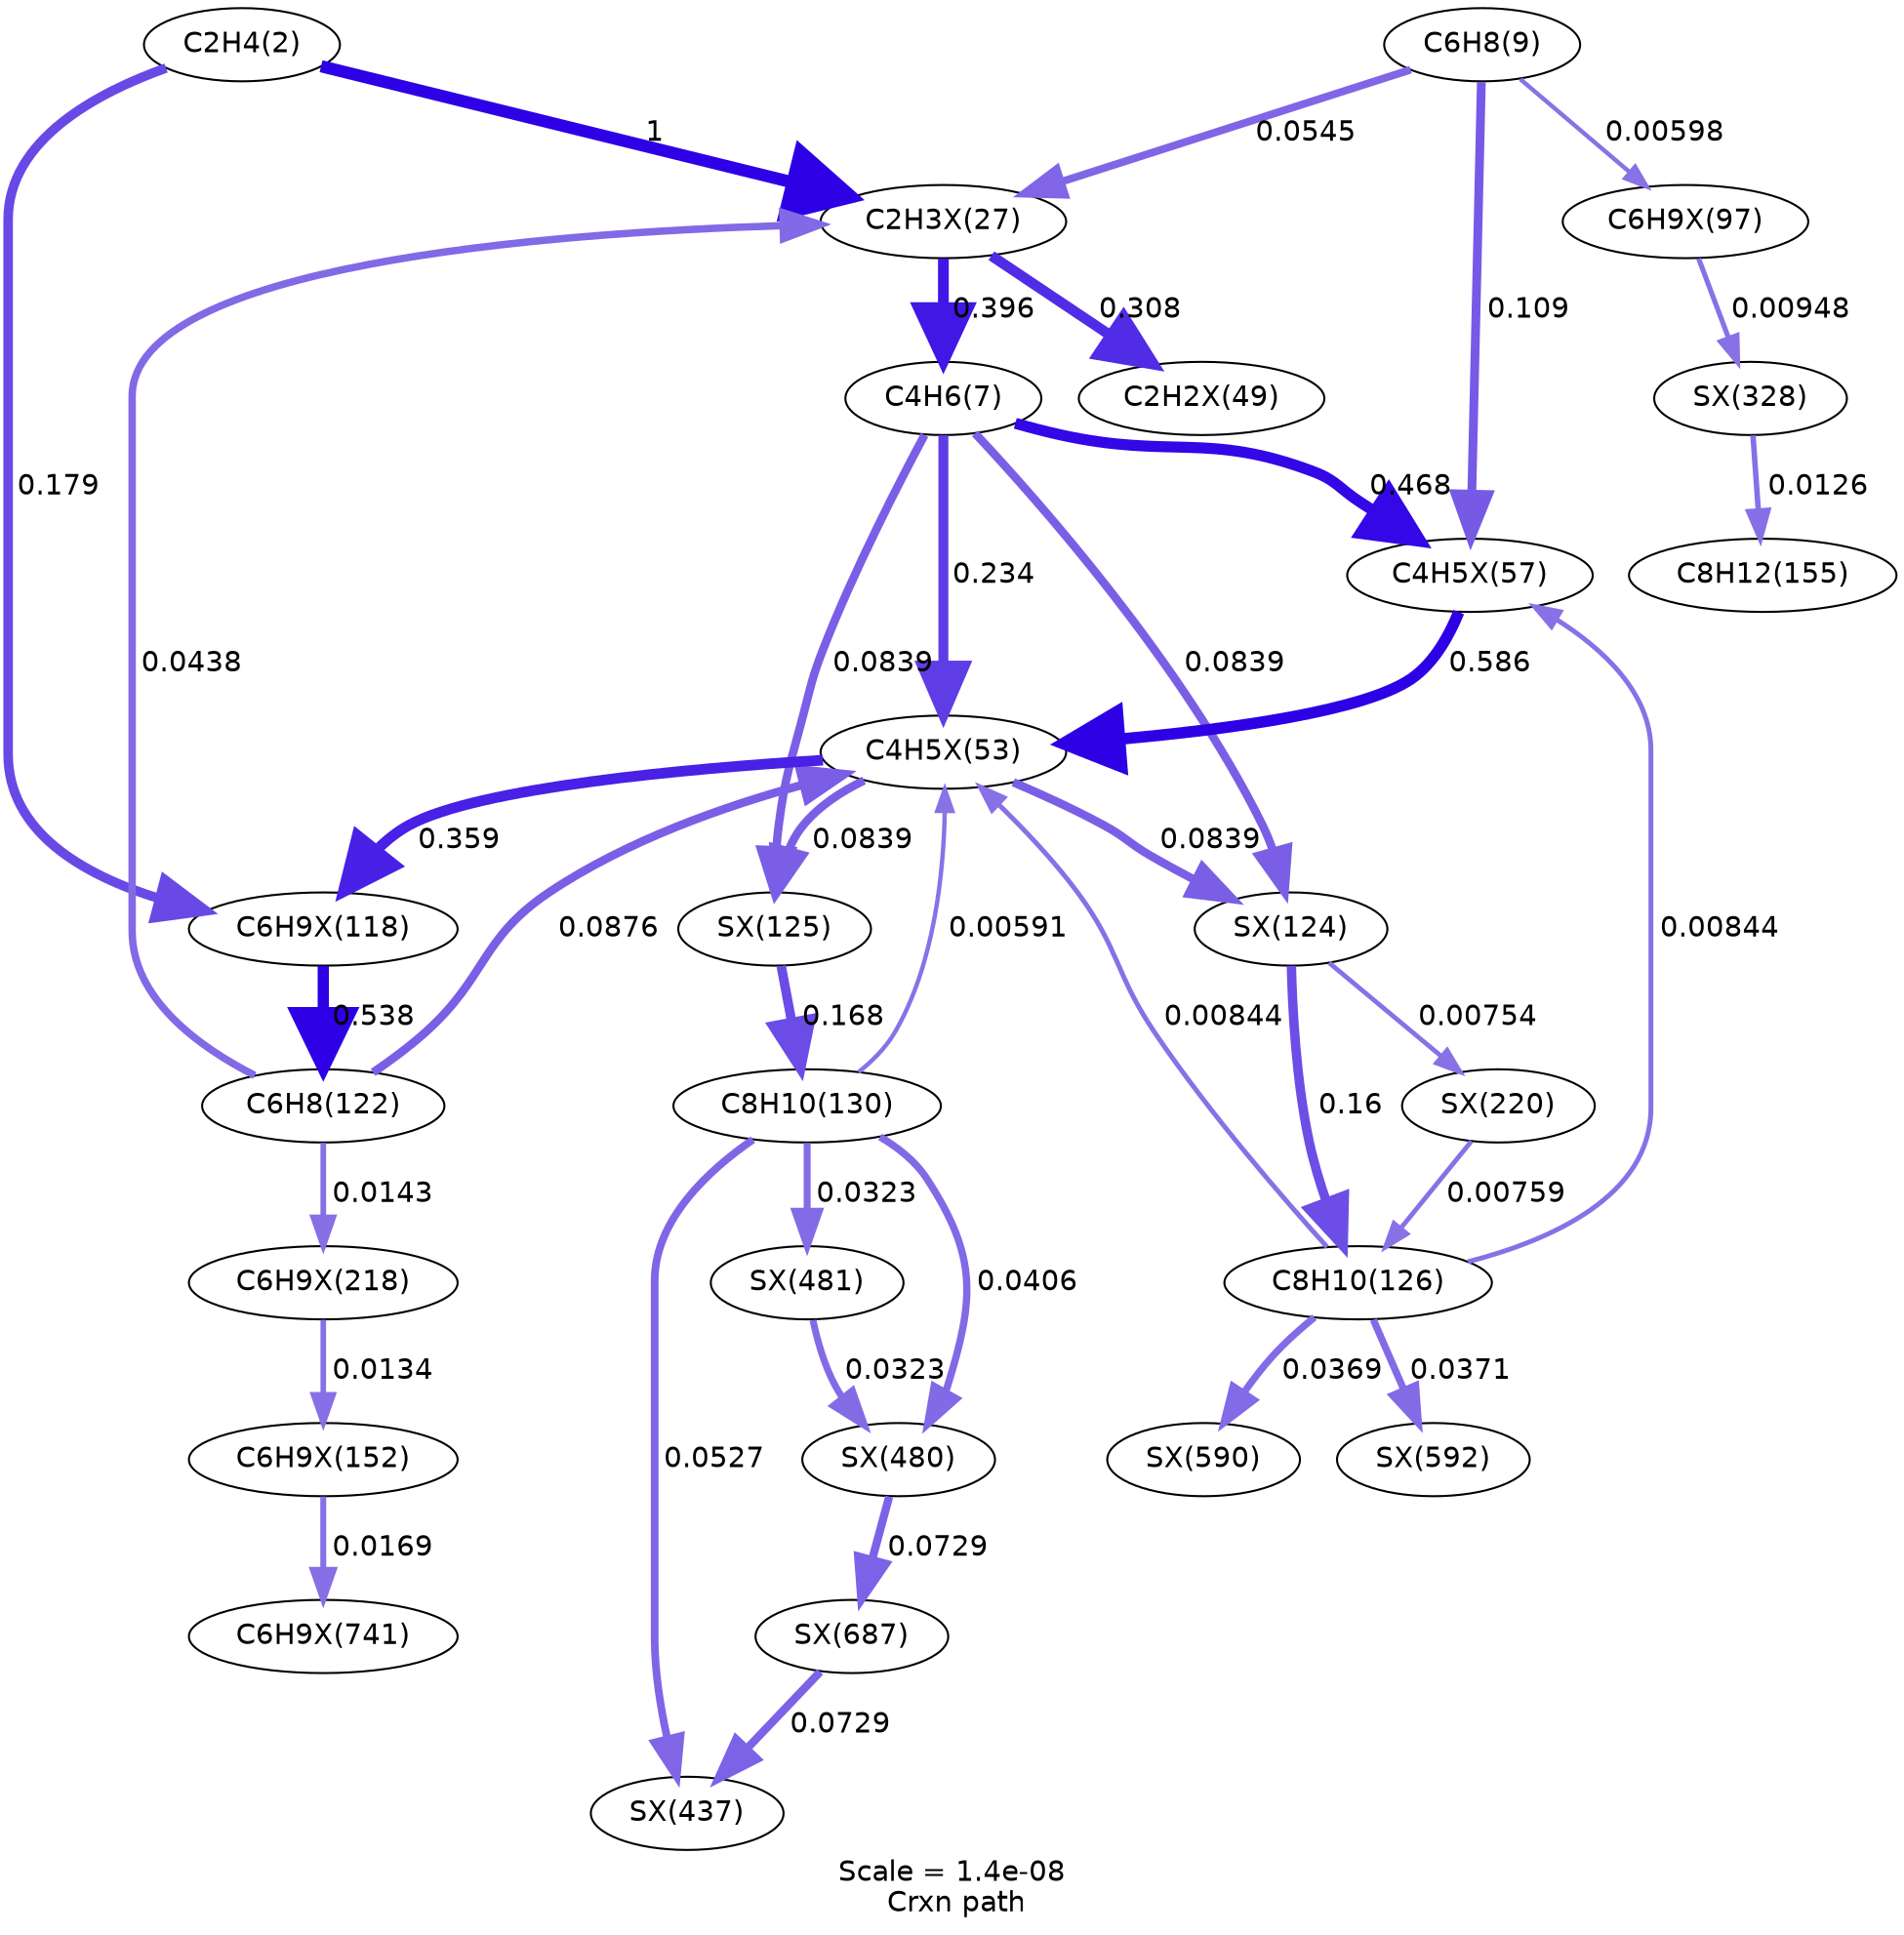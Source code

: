 digraph reaction_paths {
center=1;
s5 -> s58[fontname="Helvetica", style="setlinewidth(6)", arrowsize=3, color="0.7, 1.5, 0.9"
, label=" 1"];
s5 -> s73[fontname="Helvetica", style="setlinewidth(4.7)", arrowsize=2.35, color="0.7, 0.679, 0.9"
, label=" 0.179"];
s58 -> s64[fontname="Helvetica", style="setlinewidth(5.11)", arrowsize=2.56, color="0.7, 0.808, 0.9"
, label=" 0.308"];
s58 -> s8[fontname="Helvetica", style="setlinewidth(5.3)", arrowsize=2.65, color="0.7, 0.896, 0.9"
, label=" 0.396"];
s9 -> s58[fontname="Helvetica", style="setlinewidth(3.8)", arrowsize=1.9, color="0.7, 0.555, 0.9"
, label=" 0.0545"];
s13 -> s58[fontname="Helvetica", style="setlinewidth(3.64)", arrowsize=1.82, color="0.7, 0.544, 0.9"
, label=" 0.0438"];
s8 -> s66[fontname="Helvetica", style="setlinewidth(5.43)", arrowsize=2.71, color="0.7, 0.968, 0.9"
, label=" 0.468"];
s8 -> s65[fontname="Helvetica", style="setlinewidth(4.9)", arrowsize=2.45, color="0.7, 0.734, 0.9"
, label=" 0.234"];
s8 -> s75[fontname="Helvetica", style="setlinewidth(4.13)", arrowsize=2.06, color="0.7, 0.584, 0.9"
, label=" 0.0839"];
s8 -> s74[fontname="Helvetica", style="setlinewidth(4.13)", arrowsize=2.06, color="0.7, 0.584, 0.9"
, label=" 0.0839"];
s9 -> s66[fontname="Helvetica", style="setlinewidth(4.33)", arrowsize=2.16, color="0.7, 0.609, 0.9"
, label=" 0.109"];
s66 -> s65[fontname="Helvetica", style="setlinewidth(5.6)", arrowsize=2.8, color="0.7, 1.09, 0.9"
, label=" 0.586"];
s14 -> s66[fontname="Helvetica", style="setlinewidth(2.39)", arrowsize=1.2, color="0.7, 0.508, 0.9"
, label=" 0.00844"];
s9 -> s72[fontname="Helvetica", style="setlinewidth(2.13)", arrowsize=1.07, color="0.7, 0.506, 0.9"
, label=" 0.00598"];
s65 -> s73[fontname="Helvetica", style="setlinewidth(5.23)", arrowsize=2.61, color="0.7, 0.859, 0.9"
, label=" 0.359"];
s13 -> s65[fontname="Helvetica", style="setlinewidth(4.16)", arrowsize=2.08, color="0.7, 0.588, 0.9"
, label=" 0.0876"];
s65 -> s75[fontname="Helvetica", style="setlinewidth(4.13)", arrowsize=2.06, color="0.7, 0.584, 0.9"
, label=" 0.0839"];
s15 -> s65[fontname="Helvetica", style="setlinewidth(2.13)", arrowsize=1.06, color="0.7, 0.506, 0.9"
, label=" 0.00591"];
s65 -> s74[fontname="Helvetica", style="setlinewidth(4.13)", arrowsize=2.06, color="0.7, 0.584, 0.9"
, label=" 0.0839"];
s14 -> s65[fontname="Helvetica", style="setlinewidth(2.39)", arrowsize=1.2, color="0.7, 0.508, 0.9"
, label=" 0.00844"];
s73 -> s13[fontname="Helvetica", style="setlinewidth(5.53)", arrowsize=2.77, color="0.7, 1.04, 0.9"
, label=" 0.538"];
s13 -> s79[fontname="Helvetica", style="setlinewidth(2.79)", arrowsize=1.4, color="0.7, 0.514, 0.9"
, label=" 0.0143"];
s72 -> s84[fontname="Helvetica", style="setlinewidth(2.48)", arrowsize=1.24, color="0.7, 0.509, 0.9"
, label=" 0.00948"];
s75 -> s15[fontname="Helvetica", style="setlinewidth(4.65)", arrowsize=2.33, color="0.7, 0.668, 0.9"
, label=" 0.168"];
s15 -> s88[fontname="Helvetica", style="setlinewidth(3.78)", arrowsize=1.89, color="0.7, 0.553, 0.9"
, label=" 0.0527"];
s15 -> s89[fontname="Helvetica", style="setlinewidth(3.58)", arrowsize=1.79, color="0.7, 0.541, 0.9"
, label=" 0.0406"];
s15 -> s90[fontname="Helvetica", style="setlinewidth(3.41)", arrowsize=1.7, color="0.7, 0.532, 0.9"
, label=" 0.0323"];
s74 -> s14[fontname="Helvetica", style="setlinewidth(4.62)", arrowsize=2.31, color="0.7, 0.66, 0.9"
, label=" 0.16"];
s74 -> s80[fontname="Helvetica", style="setlinewidth(2.31)", arrowsize=1.16, color="0.7, 0.508, 0.9"
, label=" 0.00754"];
s80 -> s14[fontname="Helvetica", style="setlinewidth(2.32)", arrowsize=1.16, color="0.7, 0.508, 0.9"
, label=" 0.00759"];
s14 -> s93[fontname="Helvetica", style="setlinewidth(3.51)", arrowsize=1.76, color="0.7, 0.537, 0.9"
, label=" 0.0371"];
s14 -> s91[fontname="Helvetica", style="setlinewidth(3.51)", arrowsize=1.75, color="0.7, 0.537, 0.9"
, label=" 0.0369"];
s79 -> s76[fontname="Helvetica", style="setlinewidth(2.75)", arrowsize=1.37, color="0.7, 0.513, 0.9"
, label=" 0.0134"];
s76 -> s100[fontname="Helvetica", style="setlinewidth(2.92)", arrowsize=1.46, color="0.7, 0.517, 0.9"
, label=" 0.0169"];
s96 -> s88[fontname="Helvetica", style="setlinewidth(4.02)", arrowsize=2.01, color="0.7, 0.573, 0.9"
, label=" 0.0729"];
s89 -> s96[fontname="Helvetica", style="setlinewidth(4.02)", arrowsize=2.01, color="0.7, 0.573, 0.9"
, label=" 0.0729"];
s90 -> s89[fontname="Helvetica", style="setlinewidth(3.41)", arrowsize=1.7, color="0.7, 0.532, 0.9"
, label=" 0.0323"];
s84 -> s16[fontname="Helvetica", style="setlinewidth(2.7)", arrowsize=1.35, color="0.7, 0.513, 0.9"
, label=" 0.0126"];
s5 [ fontname="Helvetica", label="C2H4(2)"];
s8 [ fontname="Helvetica", label="C4H6(7)"];
s9 [ fontname="Helvetica", label="C6H8(9)"];
s13 [ fontname="Helvetica", label="C6H8(122)"];
s14 [ fontname="Helvetica", label="C8H10(126)"];
s15 [ fontname="Helvetica", label="C8H10(130)"];
s16 [ fontname="Helvetica", label="C8H12(155)"];
s58 [ fontname="Helvetica", label="C2H3X(27)"];
s64 [ fontname="Helvetica", label="C2H2X(49)"];
s65 [ fontname="Helvetica", label="C4H5X(53)"];
s66 [ fontname="Helvetica", label="C4H5X(57)"];
s72 [ fontname="Helvetica", label="C6H9X(97)"];
s73 [ fontname="Helvetica", label="C6H9X(118)"];
s74 [ fontname="Helvetica", label="SX(124)"];
s75 [ fontname="Helvetica", label="SX(125)"];
s76 [ fontname="Helvetica", label="C6H9X(152)"];
s79 [ fontname="Helvetica", label="C6H9X(218)"];
s80 [ fontname="Helvetica", label="SX(220)"];
s84 [ fontname="Helvetica", label="SX(328)"];
s88 [ fontname="Helvetica", label="SX(437)"];
s89 [ fontname="Helvetica", label="SX(480)"];
s90 [ fontname="Helvetica", label="SX(481)"];
s91 [ fontname="Helvetica", label="SX(590)"];
s93 [ fontname="Helvetica", label="SX(592)"];
s96 [ fontname="Helvetica", label="SX(687)"];
s100 [ fontname="Helvetica", label="C6H9X(741)"];
 label = "Scale = 1.4e-08\l Crxn path";
 fontname = "Helvetica";
}
